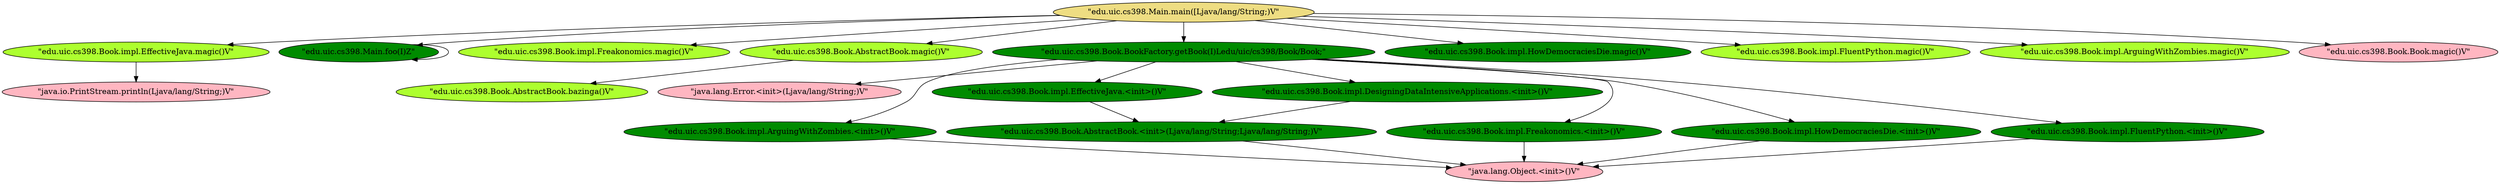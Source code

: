 strict digraph G {
  "edu.uic.cs398.Main.main([Ljava/lang/String;)V" [ label="\"edu.uic.cs398.Main.main([Ljava/lang/String;)V\"" style="filled" fillcolor="lightgoldenrod" ];
  "edu.uic.cs398.Book.impl.EffectiveJava.magic()V" [ label="\"edu.uic.cs398.Book.impl.EffectiveJava.magic()V\"" style="filled" fillcolor="greenyellow" ];
  "edu.uic.cs398.Main.foo(I)Z" [ label="\"edu.uic.cs398.Main.foo(I)Z\"" style="filled" fillcolor="green4" ];
  "edu.uic.cs398.Book.impl.Freakonomics.magic()V" [ label="\"edu.uic.cs398.Book.impl.Freakonomics.magic()V\"" style="filled" fillcolor="greenyellow" ];
  "edu.uic.cs398.Book.AbstractBook.magic()V" [ label="\"edu.uic.cs398.Book.AbstractBook.magic()V\"" style="filled" fillcolor="greenyellow" ];
  "edu.uic.cs398.Book.BookFactory.getBook(I)Ledu/uic/cs398/Book/Book;" [ label="\"edu.uic.cs398.Book.BookFactory.getBook(I)Ledu/uic/cs398/Book/Book;\"" style="filled" fillcolor="green4" ];
  "edu.uic.cs398.Book.impl.HowDemocraciesDie.magic()V" [ label="\"edu.uic.cs398.Book.impl.HowDemocraciesDie.magic()V\"" style="filled" fillcolor="green4" ];
  "edu.uic.cs398.Book.impl.FluentPython.magic()V" [ label="\"edu.uic.cs398.Book.impl.FluentPython.magic()V\"" style="filled" fillcolor="greenyellow" ];
  "edu.uic.cs398.Book.impl.ArguingWithZombies.magic()V" [ label="\"edu.uic.cs398.Book.impl.ArguingWithZombies.magic()V\"" style="filled" fillcolor="greenyellow" ];
  "edu.uic.cs398.Book.Book.magic()V" [ label="\"edu.uic.cs398.Book.Book.magic()V\"" style="filled" fillcolor="lightpink" ];
  "edu.uic.cs398.Book.impl.DesigningDataIntensiveApplications.<init>()V" [ label="\"edu.uic.cs398.Book.impl.DesigningDataIntensiveApplications.<init>()V\"" style="filled" fillcolor="green4" ];
  "edu.uic.cs398.Book.impl.FluentPython.<init>()V" [ label="\"edu.uic.cs398.Book.impl.FluentPython.<init>()V\"" style="filled" fillcolor="green4" ];
  "java.lang.Error.<init>(Ljava/lang/String;)V" [ label="\"java.lang.Error.<init>(Ljava/lang/String;)V\"" style="filled" fillcolor="lightpink" ];
  "edu.uic.cs398.Book.impl.EffectiveJava.<init>()V" [ label="\"edu.uic.cs398.Book.impl.EffectiveJava.<init>()V\"" style="filled" fillcolor="green4" ];
  "edu.uic.cs398.Book.impl.ArguingWithZombies.<init>()V" [ label="\"edu.uic.cs398.Book.impl.ArguingWithZombies.<init>()V\"" style="filled" fillcolor="green4" ];
  "edu.uic.cs398.Book.impl.Freakonomics.<init>()V" [ label="\"edu.uic.cs398.Book.impl.Freakonomics.<init>()V\"" style="filled" fillcolor="green4" ];
  "edu.uic.cs398.Book.impl.HowDemocraciesDie.<init>()V" [ label="\"edu.uic.cs398.Book.impl.HowDemocraciesDie.<init>()V\"" style="filled" fillcolor="green4" ];
  "java.io.PrintStream.println(Ljava/lang/String;)V" [ label="\"java.io.PrintStream.println(Ljava/lang/String;)V\"" style="filled" fillcolor="lightpink" ];
  "edu.uic.cs398.Book.AbstractBook.bazinga()V" [ label="\"edu.uic.cs398.Book.AbstractBook.bazinga()V\"" style="filled" fillcolor="greenyellow" ];
  "java.lang.Object.<init>()V" [ label="\"java.lang.Object.<init>()V\"" style="filled" fillcolor="lightpink" ];
  "edu.uic.cs398.Book.AbstractBook.<init>(Ljava/lang/String;Ljava/lang/String;)V" [ label="\"edu.uic.cs398.Book.AbstractBook.<init>(Ljava/lang/String;Ljava/lang/String;)V\"" style="filled" fillcolor="green4" ];
  "edu.uic.cs398.Main.main([Ljava/lang/String;)V" -> "edu.uic.cs398.Book.impl.EffectiveJava.magic()V";
  "edu.uic.cs398.Main.main([Ljava/lang/String;)V" -> "edu.uic.cs398.Main.foo(I)Z";
  "edu.uic.cs398.Main.main([Ljava/lang/String;)V" -> "edu.uic.cs398.Book.impl.Freakonomics.magic()V";
  "edu.uic.cs398.Main.main([Ljava/lang/String;)V" -> "edu.uic.cs398.Book.AbstractBook.magic()V";
  "edu.uic.cs398.Main.main([Ljava/lang/String;)V" -> "edu.uic.cs398.Book.BookFactory.getBook(I)Ledu/uic/cs398/Book/Book;";
  "edu.uic.cs398.Main.main([Ljava/lang/String;)V" -> "edu.uic.cs398.Book.impl.HowDemocraciesDie.magic()V";
  "edu.uic.cs398.Main.main([Ljava/lang/String;)V" -> "edu.uic.cs398.Book.impl.FluentPython.magic()V";
  "edu.uic.cs398.Main.main([Ljava/lang/String;)V" -> "edu.uic.cs398.Book.impl.ArguingWithZombies.magic()V";
  "edu.uic.cs398.Main.main([Ljava/lang/String;)V" -> "edu.uic.cs398.Book.Book.magic()V";
  "edu.uic.cs398.Book.BookFactory.getBook(I)Ledu/uic/cs398/Book/Book;" -> "edu.uic.cs398.Book.impl.DesigningDataIntensiveApplications.<init>()V";
  "edu.uic.cs398.Book.BookFactory.getBook(I)Ledu/uic/cs398/Book/Book;" -> "edu.uic.cs398.Book.impl.FluentPython.<init>()V";
  "edu.uic.cs398.Book.BookFactory.getBook(I)Ledu/uic/cs398/Book/Book;" -> "java.lang.Error.<init>(Ljava/lang/String;)V";
  "edu.uic.cs398.Book.BookFactory.getBook(I)Ledu/uic/cs398/Book/Book;" -> "edu.uic.cs398.Book.impl.EffectiveJava.<init>()V";
  "edu.uic.cs398.Book.BookFactory.getBook(I)Ledu/uic/cs398/Book/Book;" -> "edu.uic.cs398.Book.impl.ArguingWithZombies.<init>()V";
  "edu.uic.cs398.Book.BookFactory.getBook(I)Ledu/uic/cs398/Book/Book;" -> "edu.uic.cs398.Book.impl.Freakonomics.<init>()V";
  "edu.uic.cs398.Book.BookFactory.getBook(I)Ledu/uic/cs398/Book/Book;" -> "edu.uic.cs398.Book.impl.HowDemocraciesDie.<init>()V";
  "edu.uic.cs398.Main.foo(I)Z" -> "edu.uic.cs398.Main.foo(I)Z";
  "edu.uic.cs398.Book.impl.EffectiveJava.magic()V" -> "java.io.PrintStream.println(Ljava/lang/String;)V";
  "edu.uic.cs398.Book.AbstractBook.magic()V" -> "edu.uic.cs398.Book.AbstractBook.bazinga()V";
  "edu.uic.cs398.Book.impl.FluentPython.<init>()V" -> "java.lang.Object.<init>()V";
  "edu.uic.cs398.Book.impl.ArguingWithZombies.<init>()V" -> "java.lang.Object.<init>()V";
  "edu.uic.cs398.Book.impl.Freakonomics.<init>()V" -> "java.lang.Object.<init>()V";
  "edu.uic.cs398.Book.impl.EffectiveJava.<init>()V" -> "edu.uic.cs398.Book.AbstractBook.<init>(Ljava/lang/String;Ljava/lang/String;)V";
  "edu.uic.cs398.Book.impl.DesigningDataIntensiveApplications.<init>()V" -> "edu.uic.cs398.Book.AbstractBook.<init>(Ljava/lang/String;Ljava/lang/String;)V";
  "edu.uic.cs398.Book.impl.HowDemocraciesDie.<init>()V" -> "java.lang.Object.<init>()V";
  "edu.uic.cs398.Book.AbstractBook.<init>(Ljava/lang/String;Ljava/lang/String;)V" -> "java.lang.Object.<init>()V";
}
